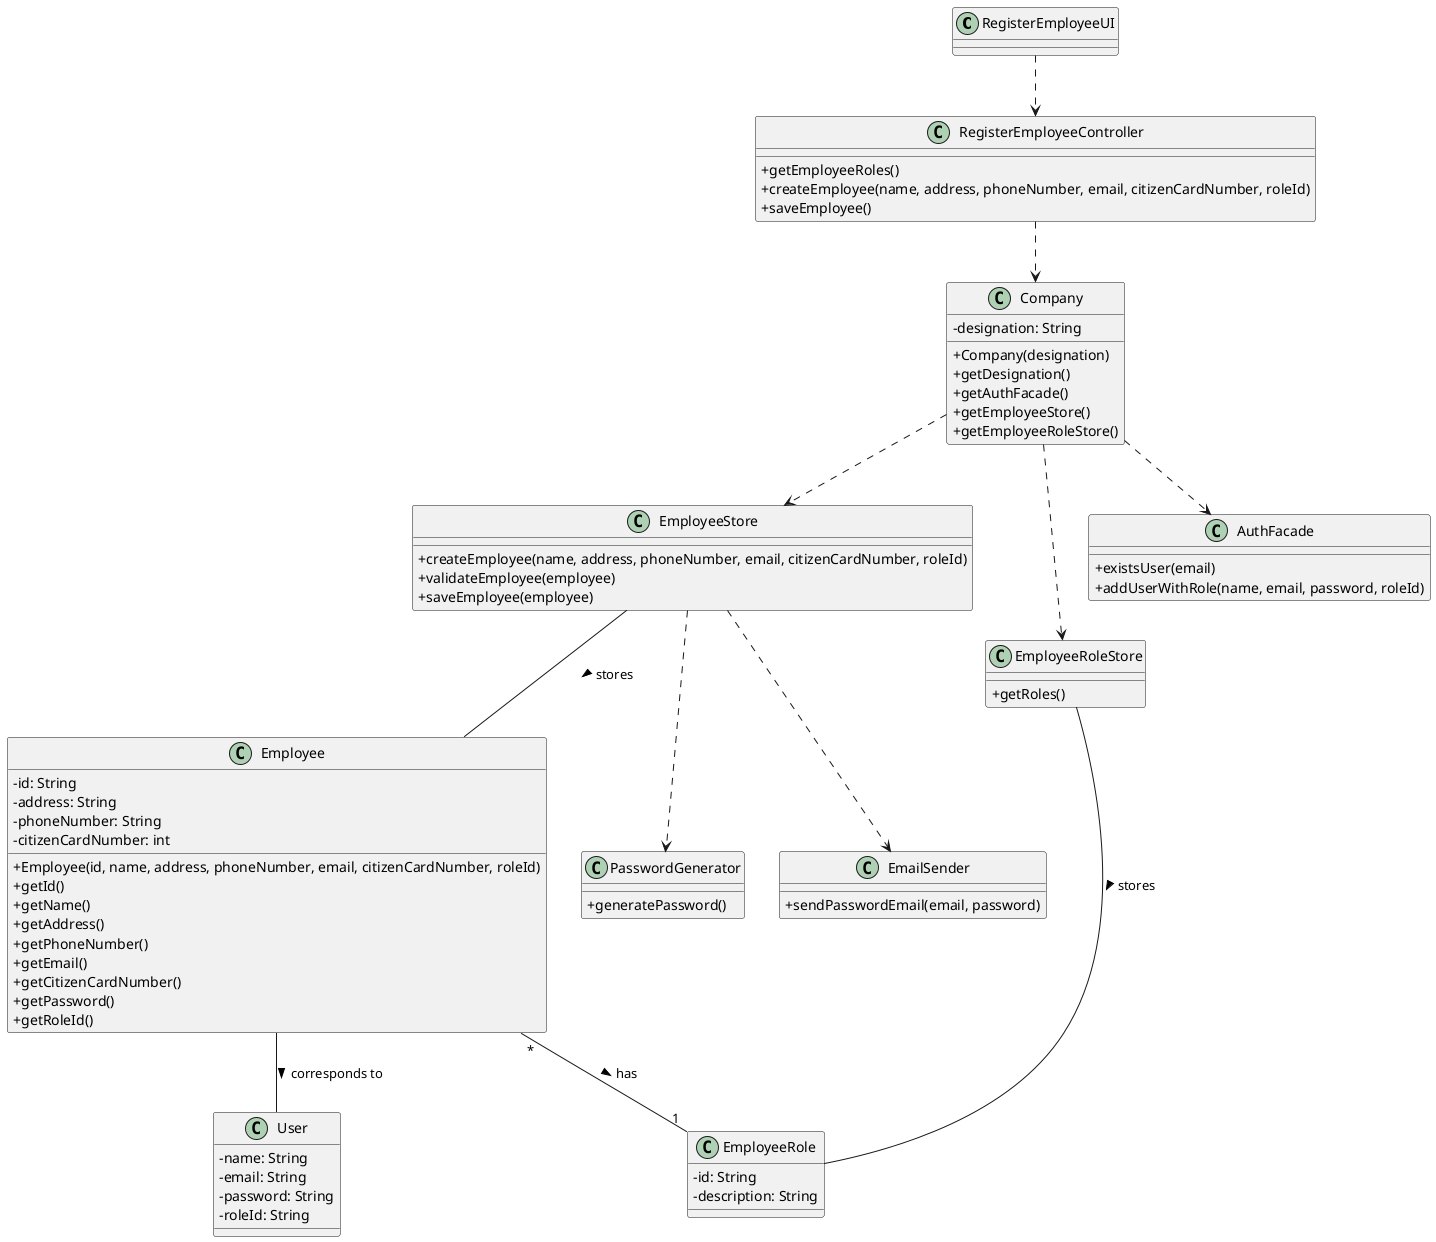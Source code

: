 @startuml US10_CD
skinparam classAttributeIconSize 0

class RegisterEmployeeUI {
}

class RegisterEmployeeController {
  +getEmployeeRoles()
  +createEmployee(name, address, phoneNumber, email, citizenCardNumber, roleId)
  +saveEmployee()
}

class Company {
  -designation: String
  +Company(designation)
  +getDesignation()
  +getAuthFacade()
  +getEmployeeStore()
  +getEmployeeRoleStore()
}

class EmployeeStore {
  +createEmployee(name, address, phoneNumber, email, citizenCardNumber, roleId)
  +validateEmployee(employee)
  +saveEmployee(employee)
}

class Employee {
  -id: String
  -address: String
  -phoneNumber: String
  -citizenCardNumber: int
  +Employee(id, name, address, phoneNumber, email, citizenCardNumber, roleId)
  +getId()
  +getName()
  +getAddress()
  +getPhoneNumber()
  +getEmail()
  +getCitizenCardNumber()
  +getPassword()
  +getRoleId()
}

class EmployeeRoleStore {
  +getRoles()
}

class AuthFacade {
  +existsUser(email)
  +addUserWithRole(name, email, password, roleId)
}

class PasswordGenerator {
  +generatePassword()
}

class EmailSender {
  +sendPasswordEmail(email, password)
}

class User {
  -name: String
  -email: String
  -password: String
  -roleId: String
}

class EmployeeRole {
  -id: String
  -description: String
}

RegisterEmployeeUI ..> RegisterEmployeeController

' RegisterEmployeeController ..> EmployeeStore
RegisterEmployeeController ..> Company
' RegisterEmployeeController ..> AuthFacade
' RegisterEmployeeController ..> EmployeeRoleStore

' EmployeeStore ..> AuthFacade
EmployeeStore ..> PasswordGenerator
EmployeeStore ..> EmailSender
EmployeeStore -- Employee : stores >

Company ..> AuthFacade
Company ..> EmployeeStore
Company ..> EmployeeRoleStore

Employee -- User : corresponds to >
Employee "*" -- "1" EmployeeRole : has >

EmployeeRoleStore -- EmployeeRole : stores >

@enduml